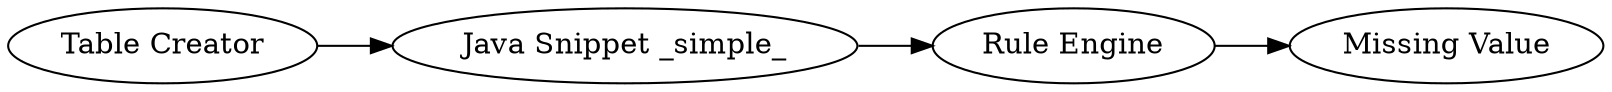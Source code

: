 digraph {
	2 -> 3
	3 -> 4
	1 -> 2
	1 [label="Table Creator"]
	4 [label="Missing Value"]
	3 [label="Rule Engine"]
	2 [label="Java Snippet _simple_"]
	rankdir=LR
}
